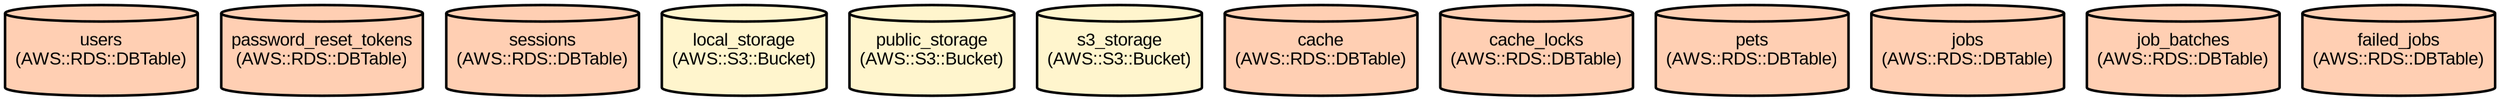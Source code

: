 digraph INFRA {
  node [ color = "black", fillcolor = "#E6E6E6", height =1, style = "filled,bold,rounded", fontname = "Arial" ];
  "users" [ label = "users
(AWS::RDS::DBTable)", shape =cylinder, fillcolor = "#FFCFB3" ];
  "password_reset_tokens" [ label = "password_reset_tokens
(AWS::RDS::DBTable)", shape =cylinder, fillcolor = "#FFCFB3" ];
  "sessions" [ label = "sessions
(AWS::RDS::DBTable)", shape =cylinder, fillcolor = "#FFCFB3" ];
  "local_storage" [ label = "local_storage
(AWS::S3::Bucket)", shape =cylinder, fillcolor = "#FFF5CD" ];
  "public_storage" [ label = "public_storage
(AWS::S3::Bucket)", shape =cylinder, fillcolor = "#FFF5CD" ];
  "s3_storage" [ label = "s3_storage
(AWS::S3::Bucket)", shape =cylinder, fillcolor = "#FFF5CD" ];
  "cache" [ label = "cache
(AWS::RDS::DBTable)", shape =cylinder, fillcolor = "#FFCFB3" ];
  "cache_locks" [ label = "cache_locks
(AWS::RDS::DBTable)", shape =cylinder, fillcolor = "#FFCFB3" ];
  "pets" [ label = "pets
(AWS::RDS::DBTable)", shape =cylinder, fillcolor = "#FFCFB3" ];
  "jobs" [ label = "jobs
(AWS::RDS::DBTable)", shape =cylinder, fillcolor = "#FFCFB3" ];
  "job_batches" [ label = "job_batches
(AWS::RDS::DBTable)", shape =cylinder, fillcolor = "#FFCFB3" ];
  "failed_jobs" [ label = "failed_jobs
(AWS::RDS::DBTable)", shape =cylinder, fillcolor = "#FFCFB3" ];
}
